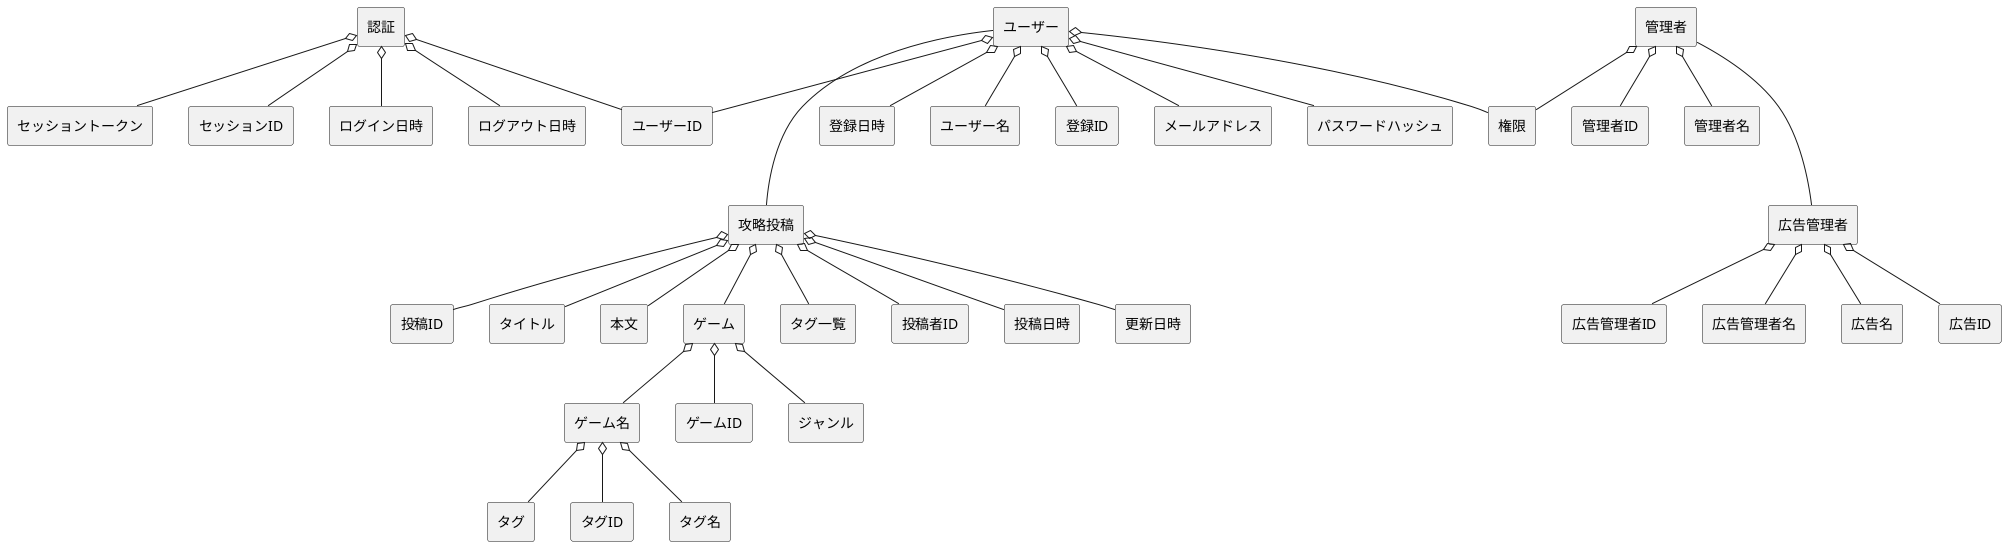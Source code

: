 @startuml 商品管理システムドメインモデル（完全版 修正版）
skinparam componentStyle rectangle

' =====================
' 利用者
' =====================

[ユーザー] o-- [ユーザーID]
[ユーザー] o-- [ユーザー名]
[ユーザー] o-- [登録ID]
[ユーザー] o-- [メールアドレス]
[ユーザー] o-- [パスワードハッシュ]
[ユーザー] o-- [権限]
[ユーザー] o-- [登録日時]

' =====================
'投稿
' =====================

[ユーザー] --- [攻略投稿]

[攻略投稿] o-- [投稿ID]
[攻略投稿] o-- [タイトル]
[攻略投稿] o-- [本文]
[攻略投稿] o-- [ゲーム]
[攻略投稿] o-- [タグ一覧]
[攻略投稿] o-- [投稿者ID]
[攻略投稿] o-- [投稿日時]
[攻略投稿] o-- [更新日時]

' =====================
' 管理システム
' =====================

[管理者] o-- [管理者ID]
[管理者] o-- [管理者名]
[管理者] o-- [権限]

' =====================
' 広告管理システム
' =====================

[管理者] --- [広告管理者]

[広告管理者] o-- [広告管理者ID]
[広告管理者] o-- [広告管理者名]
[広告管理者] o-- [広告名]
[広告管理者] o-- [広告ID]

' =====================
' ゲーム
' =====================

[ゲーム] o-- [ゲーム名]

[ゲーム] o-- [ゲームID]
[ゲーム] o-- [ジャンル]

' =====================
' タグ
' =====================

[ゲーム名] o-- [タグ]

[ゲーム名] o-- [タグID]
[ゲーム名] o-- [タグ名]

' =====================
' 認証セッション
' =====================

[認証] o-- [セッションID]
[認証] o-- [ユーザーID]
[認証] o-- [ログイン日時]
[認証] o-- [ログアウト日時]
[認証] o-- [セッショントークン]

@enduml
